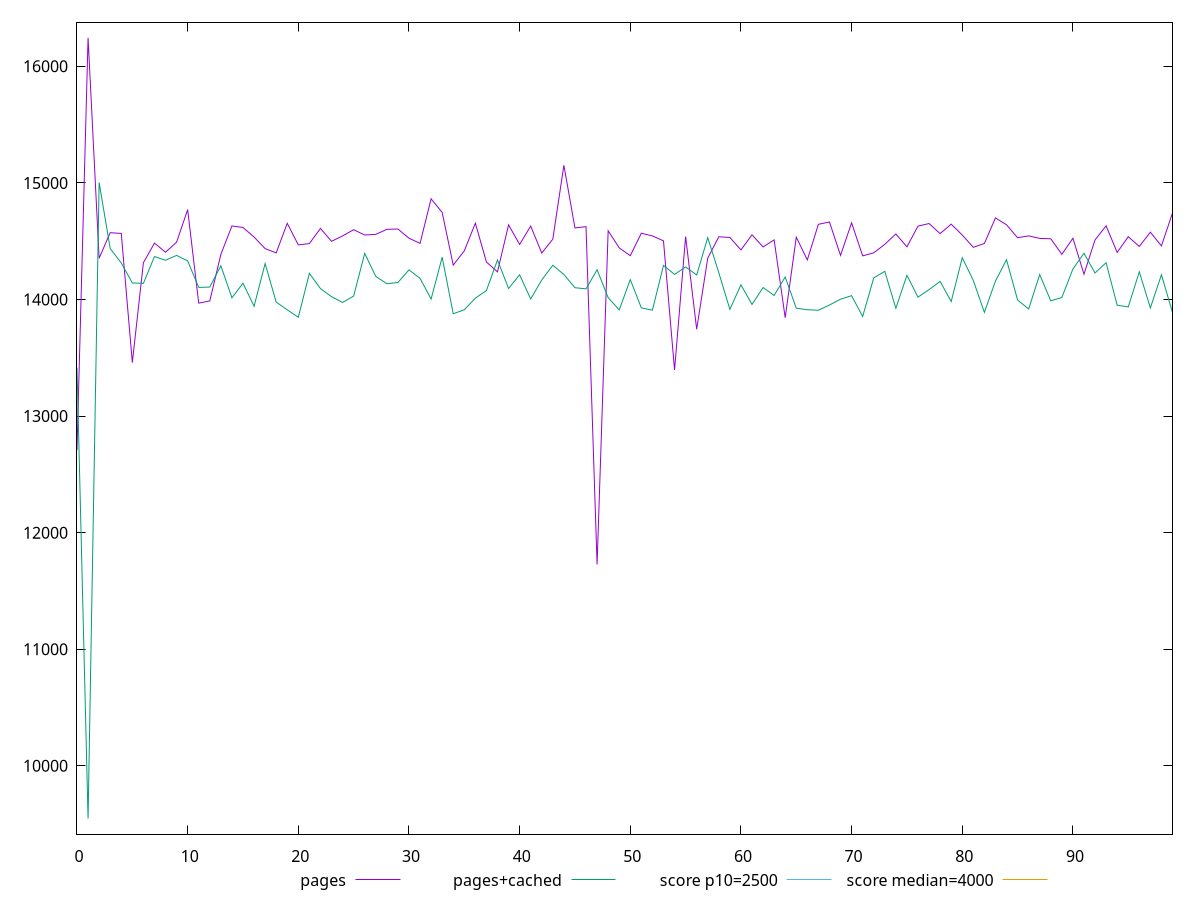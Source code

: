 reset

$pages <<EOF
0 12709.1465
1 16244.087499999998
2 14353.771
3 14572.935499999996
4 14566.912
5 13459.048149999999
6 14315.360000000004
7 14483.842499999997
8 14405.4585
9 14491.652499999995
10 14770.895
11 13968.891000000003
12 13988.109999999997
13 14386.786
14 14631.006000000001
15 14617.547
16 14536.0415
17 14436.432
18 14399.755000000001
19 14653.530999999995
20 14468.623
21 14479.608000000002
22 14609.749
23 14499.368999999999
24 14545.2385
25 14598.6335
26 14553.238500000003
27 14558.799
28 14601.754
29 14604.779499999997
30 14526.193000000001
31 14481.356
32 14863.456000000002
33 14747.014
34 14294.857
35 14417.278
36 14654.582500000004
37 14321.400500000002
38 14237.1625
39 14639.973999999998
40 14472.199499999997
41 14629.998999999998
42 14398.444499999998
43 14518.161499999998
44 15151.6485
45 14613.7605
46 14624.894499999999
47 11727.464499999998
48 14589.668000000003
49 14442.563999999998
50 14376.013499999997
51 14568.512999999999
52 14545.407
53 14502.940000000004
54 13394.807000000003
55 14540.431999999997
56 13745.021000000004
57 14354.563500000004
58 14538.0635
59 14532.1525
60 14425.157500000001
61 14554.982500000004
62 14450.8835
63 14511.279999999997
64 13843.734999999997
65 14534.3355
66 14339.6964
67 14645.040000000003
68 14664.863000000001
69 14378.3235
70 14657.7965
71 14374.2095
72 14400.679
73 14473.2585
74 14562.311500000003
75 14451.767999999996
76 14629.344000000001
77 14651.665500000003
78 14565.117999999999
79 14646.446500000002
80 14552.970999999998
81 14447.386349999997
82 14480.774500000003
83 14699.633999999996
84 14641.043500000003
85 14529.839499999995
86 14545.828500000003
87 14524.204000000002
88 14520.6685
89 14387.239000000001
90 14525.543650000003
91 14217.147
92 14511.383999999998
93 14631.660499999998
94 14403.485
95 14538.588999999998
96 14455.1525
97 14577.3425
98 14459.508399999999
99 14741.346499999998
EOF

$pagesCached <<EOF
0 13416.332000000002
1 9547.365
2 15004.020999999999
3 14436.690000000002
4 14313.32
5 14141.882499999996
6 14138.284999999996
7 14368.296999999997
8 14336.520500000006
9 14378.287499999999
10 14331.141
11 14103.618499999999
12 14106.743000000006
13 14289.1305
14 14014.126500000002
15 14139.938999999998
16 13941.543999999998
17 14307.932499999997
18 13977.810999999998
19 13911.507
20 13847.458999999995
21 14224.472500000002
22 14093.399000000003
23 14024.346
24 13974.405499999999
25 14029.195000000003
26 14395.991999999997
27 14198.247
28 14135.346000000001
29 14146.017
30 14254.102000000003
31 14181.692
32 14003.656000000003
33 14362.948500000004
34 13877.741999999998
35 13911.998499999998
36 14011.377000000004
37 14077.018499999998
38 14338.777499999993
39 14094.438499999997
40 14211.705000000002
41 14004.286499999995
42 14167.6545
43 14293.7785
44 14214.273499999998
45 14101.2225
46 14091.334999999995
47 14254.831999999999
48 14015.912500000002
49 13910.6154
50 14170.286500000002
51 13927.9575
52 13908.391499999998
53 14292.205999999998
54 14215.533499999998
55 14278.9685
56 14210.564499999999
57 14530.880000000005
58 14229.248500000003
59 13915.210500000001
60 14125.922299999998
61 13957.1675
62 14102.740500000004
63 14034.515
64 14193.157
65 13925.276500000002
66 13911.790149999999
67 13907.739
68 13952.51125
69 14002.611
70 14032.817499999997
71 13853.941499999997
72 14185.453000000001
73 14241.542500000003
74 13924.503850000005
75 14208.045499999998
76 14020.140949999997
77 14084.783999999998
78 14155.066999999997
79 13982.119199999997
80 14357.9955
81 14162.804500000002
82 13889.564
83 14157.861499999999
84 14340.967000000004
85 13996.142500000002
86 13918.630000000005
87 14214.008000000005
88 13988.284000000003
89 14017.448999999999
90 14261.531
91 14396.483499999998
92 14227.709999999997
93 14315.304499999998
94 13951.068
95 13936.379500000003
96 14237.3105
97 13927.546550000003
98 14212.404499999999
99 13888.245000000003
EOF

set key outside below
set xrange [0:99]
set yrange [9413.43055:16378.021949999998]
set trange [9413.43055:16378.021949999998]
set terminal svg size 640, 520 enhanced background rgb 'white'
set output "report_00017_2021-02-10T15-08-03.406Z/largest-contentful-paint/comparison/line/0_vs_1.svg"

plot $pages title "pages" with line, \
     $pagesCached title "pages+cached" with line, \
     2500 title "score p10=2500", \
     4000 title "score median=4000"

reset
